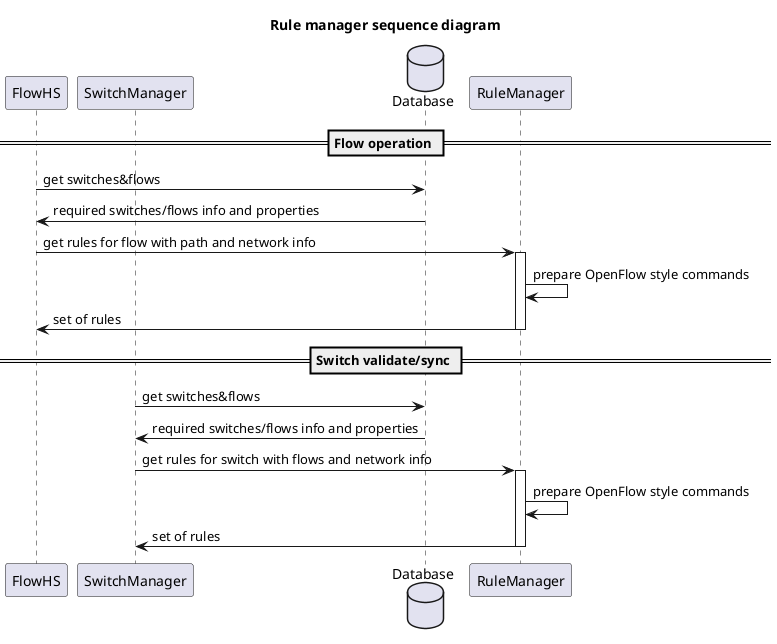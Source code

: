 @startuml
title Rule manager sequence diagram

participant FlowHS
participant SwitchManager
database Database
participant RuleManager

== Flow operation ==

FlowHS -> Database : get switches&flows
Database -> FlowHS : required switches/flows info and properties
FlowHS -> RuleManager : get rules for flow with path and network info
activate RuleManager
    RuleManager -> RuleManager : prepare OpenFlow style commands
    RuleManager -> FlowHS : set of rules
deactivate RuleManager

== Switch validate/sync ==

SwitchManager -> Database : get switches&flows
Database -> SwitchManager : required switches/flows info and properties
SwitchManager -> RuleManager : get rules for switch with flows and network info
activate RuleManager
    RuleManager -> RuleManager : prepare OpenFlow style commands
    RuleManager -> SwitchManager : set of rules
deactivate RuleManager

@enduml
